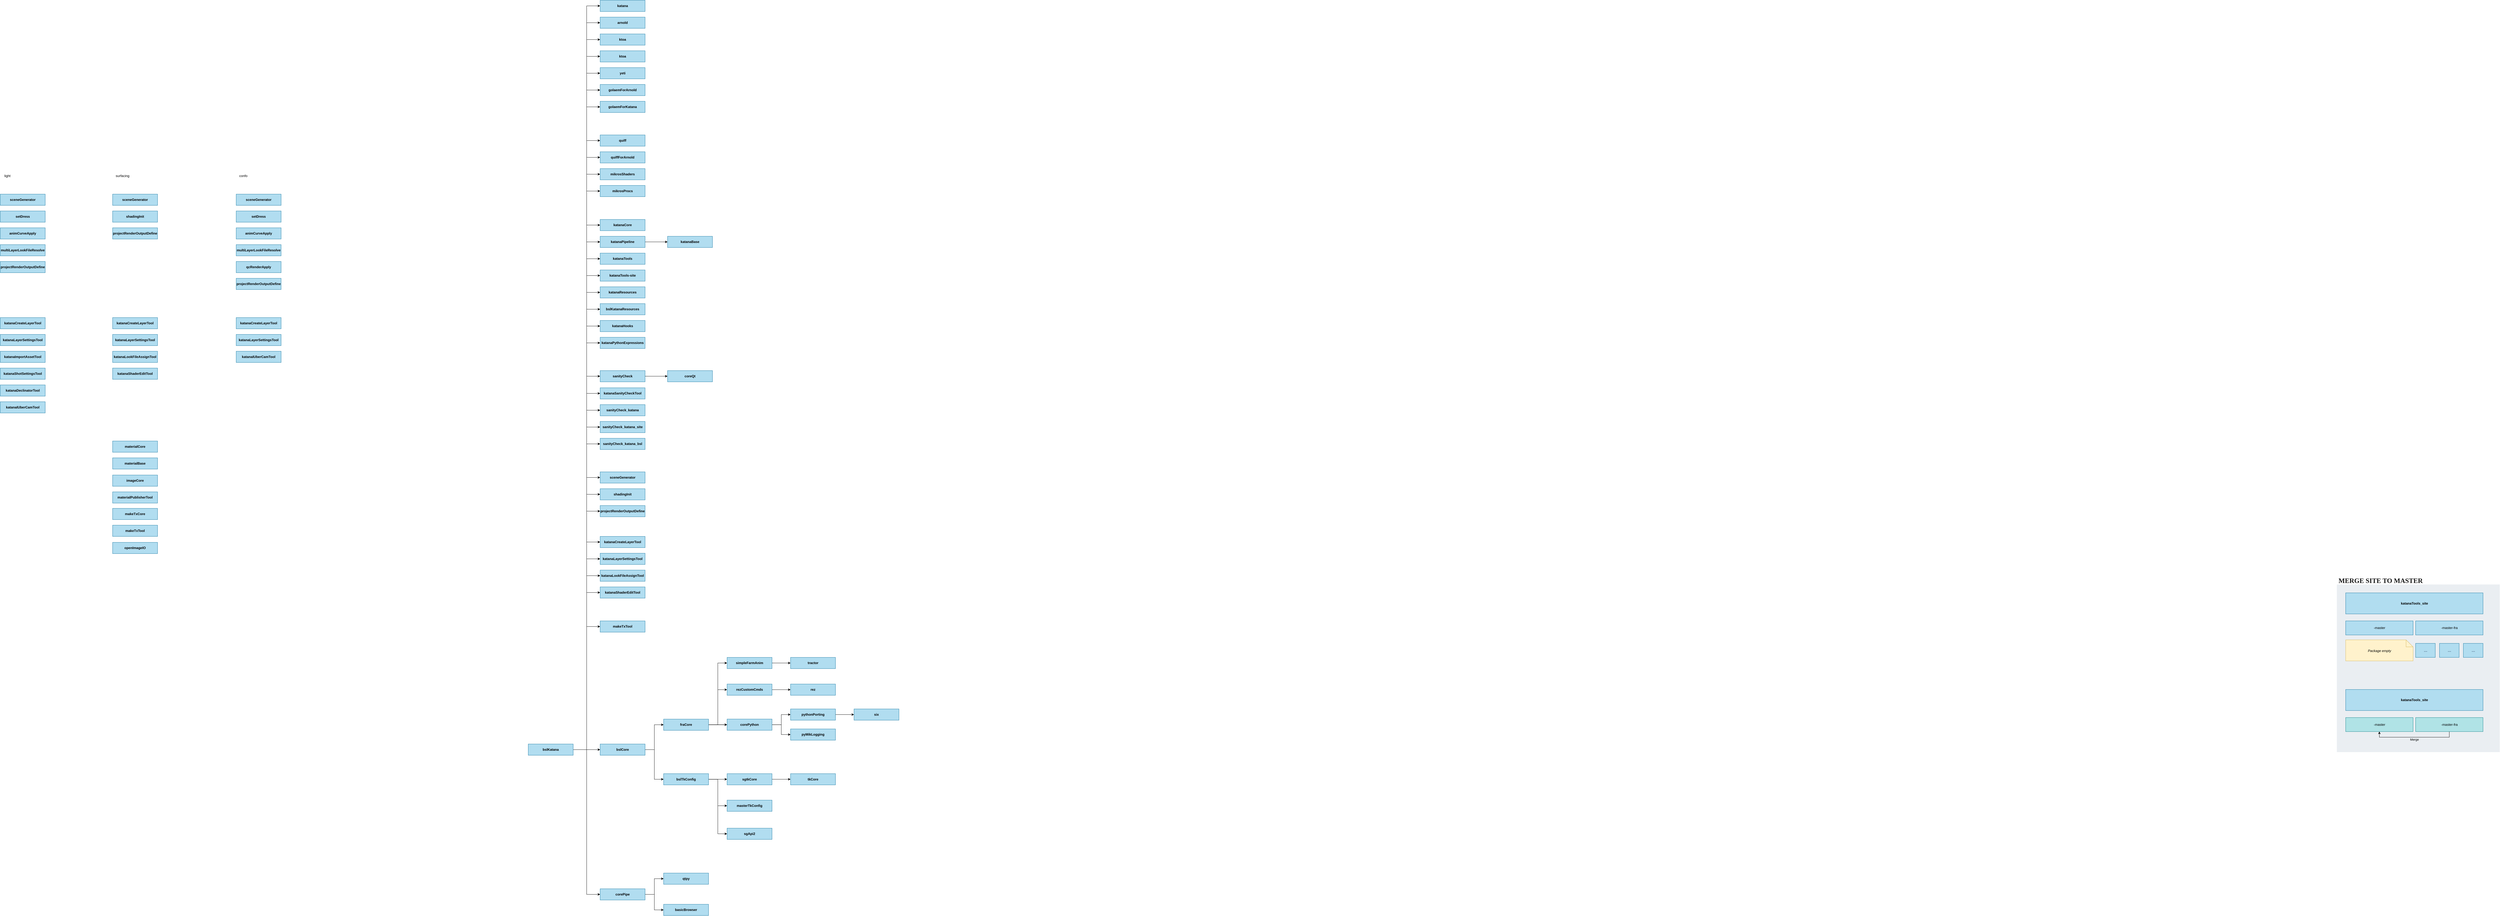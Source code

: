 <mxfile version="20.8.19" type="github">
  <diagram name="Page-1" id="fNj0-TE6Fdqqiyk1-ISK">
    <mxGraphModel dx="4390" dy="4198" grid="1" gridSize="10" guides="1" tooltips="1" connect="1" arrows="1" fold="1" page="0" pageScale="1" pageWidth="827" pageHeight="1169" math="0" shadow="0">
      <root>
        <mxCell id="0" />
        <mxCell id="1" parent="0" />
        <mxCell id="ArCHf40UDOw1Z-b-1YcN-1" value="" style="rounded=0;whiteSpace=wrap;html=1;fontFamily=Montserrat;fontSource=https%3A%2F%2Ffonts.googleapis.com%2Fcss%3Ffamily%3DMontserrat;fontSize=24;fillColor=#bac8d3;strokeColor=none;opacity=30;" parent="1" vertex="1">
          <mxGeometry x="6440" y="-568.75" width="580" height="597.5" as="geometry" />
        </mxCell>
        <mxCell id="ArCHf40UDOw1Z-b-1YcN-2" value="katanaTools_site" style="rounded=0;whiteSpace=wrap;html=1;fillColor=#b1ddf0;strokeColor=#10739e;fontStyle=1" parent="1" vertex="1">
          <mxGeometry x="6471.5" y="-538.75" width="489" height="75" as="geometry" />
        </mxCell>
        <mxCell id="ArCHf40UDOw1Z-b-1YcN-3" value="MERGE SITE TO MASTER" style="text;fillColor=none;align=left;verticalAlign=middle;spacingLeft=4;spacingRight=4;overflow=hidden;points=[[0,0.5],[1,0.5]];portConstraint=eastwest;rotatable=0;whiteSpace=wrap;html=1;fontFamily=Montserrat;fontSource=https%3A%2F%2Ffonts.googleapis.com%2Fcss%3Ffamily%3DMontserrat;fontStyle=1;fontSize=24;fontColor=#1A1A1A;" parent="1" vertex="1">
          <mxGeometry x="6440" y="-598.75" width="320" height="30" as="geometry" />
        </mxCell>
        <mxCell id="ArCHf40UDOw1Z-b-1YcN-4" value="&lt;div style=&quot;text-align: start;&quot;&gt;&lt;span style=&quot;background-color: initial; font-weight: 400;&quot;&gt;-master&lt;/span&gt;&lt;/div&gt;" style="rounded=0;whiteSpace=wrap;html=1;fillColor=#b1ddf0;strokeColor=#10739e;fontStyle=1;fontSize=12;" parent="1" vertex="1">
          <mxGeometry x="6471.5" y="-438.75" width="240" height="50" as="geometry" />
        </mxCell>
        <mxCell id="ArCHf40UDOw1Z-b-1YcN-5" value="&lt;span style=&quot;font-size: 12px; text-align: start; font-weight: normal;&quot;&gt;-master-fra&lt;/span&gt;" style="rounded=0;whiteSpace=wrap;html=1;fillColor=#b1ddf0;strokeColor=#10739e;fontStyle=1;fontSize=12;" parent="1" vertex="1">
          <mxGeometry x="6720.5" y="-438.75" width="240" height="50" as="geometry" />
        </mxCell>
        <mxCell id="ArCHf40UDOw1Z-b-1YcN-6" value="Package empty" style="shape=note2;boundedLbl=1;whiteSpace=wrap;html=1;size=25;verticalAlign=top;align=center;fontFamily=Helvetica;fontSize=12;fillColor=#fff2cc;strokeColor=#d6b656;fontStyle=2;" parent="1" vertex="1">
          <mxGeometry x="6471.5" y="-371.25" width="240" height="75" as="geometry" />
        </mxCell>
        <mxCell id="ArCHf40UDOw1Z-b-1YcN-7" value="&lt;span style=&quot;color: rgb(23, 43, 77); font-family: -apple-system, BlinkMacSystemFont, &amp;quot;Segoe UI&amp;quot;, Roboto, Oxygen, Ubuntu, &amp;quot;Fira Sans&amp;quot;, &amp;quot;Droid Sans&amp;quot;, &amp;quot;Helvetica Neue&amp;quot;, sans-serif; font-size: 14px; text-align: start; font-weight: normal;&quot;&gt;...&lt;/span&gt;" style="rounded=0;whiteSpace=wrap;html=1;fillColor=#b1ddf0;strokeColor=#10739e;fontStyle=1" parent="1" vertex="1">
          <mxGeometry x="6720.5" y="-358.75" width="70" height="50" as="geometry" />
        </mxCell>
        <mxCell id="ArCHf40UDOw1Z-b-1YcN-8" value="&lt;span style=&quot;color: rgb(23, 43, 77); font-family: -apple-system, BlinkMacSystemFont, &amp;quot;Segoe UI&amp;quot;, Roboto, Oxygen, Ubuntu, &amp;quot;Fira Sans&amp;quot;, &amp;quot;Droid Sans&amp;quot;, &amp;quot;Helvetica Neue&amp;quot;, sans-serif; font-size: 14px; text-align: start; font-weight: normal;&quot;&gt;...&lt;/span&gt;" style="rounded=0;whiteSpace=wrap;html=1;fillColor=#b1ddf0;strokeColor=#10739e;fontStyle=1" parent="1" vertex="1">
          <mxGeometry x="6890.5" y="-358.75" width="70" height="50" as="geometry" />
        </mxCell>
        <mxCell id="ArCHf40UDOw1Z-b-1YcN-9" value="&lt;span style=&quot;color: rgb(23, 43, 77); font-family: -apple-system, BlinkMacSystemFont, &amp;quot;Segoe UI&amp;quot;, Roboto, Oxygen, Ubuntu, &amp;quot;Fira Sans&amp;quot;, &amp;quot;Droid Sans&amp;quot;, &amp;quot;Helvetica Neue&amp;quot;, sans-serif; font-size: 14px; text-align: start; font-weight: normal;&quot;&gt;...&lt;/span&gt;" style="rounded=0;whiteSpace=wrap;html=1;fillColor=#b1ddf0;strokeColor=#10739e;fontStyle=1" parent="1" vertex="1">
          <mxGeometry x="6805.5" y="-358.75" width="70" height="50" as="geometry" />
        </mxCell>
        <mxCell id="ArCHf40UDOw1Z-b-1YcN-10" value="katanaTools_site" style="rounded=0;whiteSpace=wrap;html=1;fillColor=#b1ddf0;strokeColor=#10739e;fontStyle=1" parent="1" vertex="1">
          <mxGeometry x="6471.5" y="-194.33" width="489" height="75" as="geometry" />
        </mxCell>
        <mxCell id="ArCHf40UDOw1Z-b-1YcN-11" value="&lt;div style=&quot;text-align: start;&quot;&gt;&lt;span style=&quot;background-color: initial; font-weight: 400;&quot;&gt;-master&lt;/span&gt;&lt;/div&gt;" style="rounded=0;whiteSpace=wrap;html=1;fillColor=#b0e3e6;strokeColor=#0e8088;fontStyle=1;fontSize=12;" parent="1" vertex="1">
          <mxGeometry x="6471.5" y="-94.33" width="240" height="50" as="geometry" />
        </mxCell>
        <mxCell id="ArCHf40UDOw1Z-b-1YcN-12" style="edgeStyle=orthogonalEdgeStyle;rounded=0;orthogonalLoop=1;jettySize=auto;html=1;entryX=0.5;entryY=1;entryDx=0;entryDy=0;exitX=0.5;exitY=1;exitDx=0;exitDy=0;" parent="1" source="ArCHf40UDOw1Z-b-1YcN-14" target="ArCHf40UDOw1Z-b-1YcN-11" edge="1">
          <mxGeometry relative="1" as="geometry" />
        </mxCell>
        <mxCell id="ArCHf40UDOw1Z-b-1YcN-13" value="Merge" style="edgeLabel;html=1;align=center;verticalAlign=middle;resizable=0;points=[];labelBackgroundColor=none;" parent="ArCHf40UDOw1Z-b-1YcN-12" vertex="1" connectable="0">
          <mxGeometry x="0.076" y="1" relative="1" as="geometry">
            <mxPoint x="11" y="7" as="offset" />
          </mxGeometry>
        </mxCell>
        <mxCell id="ArCHf40UDOw1Z-b-1YcN-14" value="&lt;span style=&quot;font-size: 12px; text-align: start; font-weight: normal;&quot;&gt;-master-fra&lt;/span&gt;" style="rounded=0;whiteSpace=wrap;html=1;fillColor=#b0e3e6;strokeColor=#0e8088;fontStyle=1;fontSize=12;" parent="1" vertex="1">
          <mxGeometry x="6720.5" y="-94.33" width="240" height="50" as="geometry" />
        </mxCell>
        <mxCell id="ArCHf40UDOw1Z-b-1YcN-27" style="edgeStyle=orthogonalEdgeStyle;rounded=0;orthogonalLoop=1;jettySize=auto;html=1;entryX=0;entryY=0.5;entryDx=0;entryDy=0;" parent="1" source="ArCHf40UDOw1Z-b-1YcN-15" target="ArCHf40UDOw1Z-b-1YcN-16" edge="1">
          <mxGeometry relative="1" as="geometry" />
        </mxCell>
        <mxCell id="ArCHf40UDOw1Z-b-1YcN-28" style="edgeStyle=orthogonalEdgeStyle;rounded=0;orthogonalLoop=1;jettySize=auto;html=1;entryX=0;entryY=0.5;entryDx=0;entryDy=0;" parent="1" source="ArCHf40UDOw1Z-b-1YcN-15" target="ArCHf40UDOw1Z-b-1YcN-18" edge="1">
          <mxGeometry relative="1" as="geometry" />
        </mxCell>
        <mxCell id="ArCHf40UDOw1Z-b-1YcN-15" value="bslCore" style="rounded=0;whiteSpace=wrap;html=1;fillColor=#b1ddf0;strokeColor=#10739e;fontStyle=1" parent="1" vertex="1">
          <mxGeometry x="256" width="160" height="40" as="geometry" />
        </mxCell>
        <mxCell id="ArCHf40UDOw1Z-b-1YcN-32" value="" style="edgeStyle=orthogonalEdgeStyle;rounded=0;orthogonalLoop=1;jettySize=auto;html=1;" parent="1" source="ArCHf40UDOw1Z-b-1YcN-16" target="ArCHf40UDOw1Z-b-1YcN-31" edge="1">
          <mxGeometry relative="1" as="geometry" />
        </mxCell>
        <mxCell id="ArCHf40UDOw1Z-b-1YcN-48" value="" style="edgeStyle=orthogonalEdgeStyle;rounded=0;orthogonalLoop=1;jettySize=auto;html=1;" parent="1" source="ArCHf40UDOw1Z-b-1YcN-16" target="ArCHf40UDOw1Z-b-1YcN-31" edge="1">
          <mxGeometry relative="1" as="geometry" />
        </mxCell>
        <mxCell id="ArCHf40UDOw1Z-b-1YcN-53" style="edgeStyle=orthogonalEdgeStyle;rounded=0;orthogonalLoop=1;jettySize=auto;html=1;entryX=0;entryY=0.5;entryDx=0;entryDy=0;" parent="1" source="ArCHf40UDOw1Z-b-1YcN-16" target="ArCHf40UDOw1Z-b-1YcN-51" edge="1">
          <mxGeometry relative="1" as="geometry" />
        </mxCell>
        <mxCell id="ArCHf40UDOw1Z-b-1YcN-54" style="edgeStyle=orthogonalEdgeStyle;rounded=0;orthogonalLoop=1;jettySize=auto;html=1;entryX=0;entryY=0.5;entryDx=0;entryDy=0;" parent="1" source="ArCHf40UDOw1Z-b-1YcN-16" target="ArCHf40UDOw1Z-b-1YcN-24" edge="1">
          <mxGeometry relative="1" as="geometry" />
        </mxCell>
        <mxCell id="EVRE5EcxyL9VyUtN3MJP-63" value="" style="edgeStyle=orthogonalEdgeStyle;rounded=0;orthogonalLoop=1;jettySize=auto;html=1;" edge="1" parent="1" source="ArCHf40UDOw1Z-b-1YcN-16" target="ArCHf40UDOw1Z-b-1YcN-31">
          <mxGeometry relative="1" as="geometry" />
        </mxCell>
        <mxCell id="ArCHf40UDOw1Z-b-1YcN-16" value="fraCore" style="rounded=0;whiteSpace=wrap;html=1;fillColor=#b1ddf0;strokeColor=#10739e;fontStyle=1" parent="1" vertex="1">
          <mxGeometry x="482" y="-88.75" width="160" height="40" as="geometry" />
        </mxCell>
        <mxCell id="ArCHf40UDOw1Z-b-1YcN-30" value="" style="edgeStyle=orthogonalEdgeStyle;rounded=0;orthogonalLoop=1;jettySize=auto;html=1;" parent="1" source="ArCHf40UDOw1Z-b-1YcN-18" target="ArCHf40UDOw1Z-b-1YcN-29" edge="1">
          <mxGeometry relative="1" as="geometry" />
        </mxCell>
        <mxCell id="ArCHf40UDOw1Z-b-1YcN-57" style="edgeStyle=orthogonalEdgeStyle;rounded=0;orthogonalLoop=1;jettySize=auto;html=1;entryX=0;entryY=0.5;entryDx=0;entryDy=0;" parent="1" source="ArCHf40UDOw1Z-b-1YcN-18" target="ArCHf40UDOw1Z-b-1YcN-55" edge="1">
          <mxGeometry relative="1" as="geometry" />
        </mxCell>
        <mxCell id="ArCHf40UDOw1Z-b-1YcN-58" style="edgeStyle=orthogonalEdgeStyle;rounded=0;orthogonalLoop=1;jettySize=auto;html=1;entryX=0;entryY=0.5;entryDx=0;entryDy=0;" parent="1" source="ArCHf40UDOw1Z-b-1YcN-18" target="ArCHf40UDOw1Z-b-1YcN-56" edge="1">
          <mxGeometry relative="1" as="geometry" />
        </mxCell>
        <mxCell id="ArCHf40UDOw1Z-b-1YcN-18" value="bslTkConfig" style="rounded=0;whiteSpace=wrap;html=1;fillColor=#b1ddf0;strokeColor=#10739e;fontStyle=1" parent="1" vertex="1">
          <mxGeometry x="482" y="105.67" width="160" height="40" as="geometry" />
        </mxCell>
        <mxCell id="ArCHf40UDOw1Z-b-1YcN-23" value="tractor" style="rounded=0;whiteSpace=wrap;html=1;fillColor=#b1ddf0;strokeColor=#10739e;fontStyle=1" parent="1" vertex="1">
          <mxGeometry x="934" y="-308.75" width="160" height="40" as="geometry" />
        </mxCell>
        <mxCell id="ArCHf40UDOw1Z-b-1YcN-60" style="edgeStyle=orthogonalEdgeStyle;rounded=0;orthogonalLoop=1;jettySize=auto;html=1;entryX=0;entryY=0.5;entryDx=0;entryDy=0;" parent="1" source="ArCHf40UDOw1Z-b-1YcN-24" target="ArCHf40UDOw1Z-b-1YcN-23" edge="1">
          <mxGeometry relative="1" as="geometry" />
        </mxCell>
        <mxCell id="ArCHf40UDOw1Z-b-1YcN-24" value="simpleFarmAnim" style="rounded=0;whiteSpace=wrap;html=1;fillColor=#b1ddf0;strokeColor=#10739e;fontStyle=1" parent="1" vertex="1">
          <mxGeometry x="708" y="-308.75" width="160" height="40" as="geometry" />
        </mxCell>
        <mxCell id="ArCHf40UDOw1Z-b-1YcN-59" style="edgeStyle=orthogonalEdgeStyle;rounded=0;orthogonalLoop=1;jettySize=auto;html=1;entryX=0;entryY=0.5;entryDx=0;entryDy=0;" parent="1" source="ArCHf40UDOw1Z-b-1YcN-25" target="ArCHf40UDOw1Z-b-1YcN-15" edge="1">
          <mxGeometry relative="1" as="geometry" />
        </mxCell>
        <mxCell id="EVRE5EcxyL9VyUtN3MJP-7" style="edgeStyle=orthogonalEdgeStyle;rounded=0;orthogonalLoop=1;jettySize=auto;html=1;entryX=0;entryY=0.5;entryDx=0;entryDy=0;" edge="1" parent="1" source="ArCHf40UDOw1Z-b-1YcN-25" target="EVRE5EcxyL9VyUtN3MJP-6">
          <mxGeometry relative="1" as="geometry" />
        </mxCell>
        <mxCell id="EVRE5EcxyL9VyUtN3MJP-74" style="edgeStyle=orthogonalEdgeStyle;rounded=0;orthogonalLoop=1;jettySize=auto;html=1;entryX=0;entryY=0.5;entryDx=0;entryDy=0;" edge="1" parent="1" source="ArCHf40UDOw1Z-b-1YcN-25" target="EVRE5EcxyL9VyUtN3MJP-13">
          <mxGeometry relative="1" as="geometry" />
        </mxCell>
        <mxCell id="EVRE5EcxyL9VyUtN3MJP-75" style="edgeStyle=orthogonalEdgeStyle;rounded=0;orthogonalLoop=1;jettySize=auto;html=1;entryX=0;entryY=0.5;entryDx=0;entryDy=0;" edge="1" parent="1" source="ArCHf40UDOw1Z-b-1YcN-25" target="EVRE5EcxyL9VyUtN3MJP-12">
          <mxGeometry relative="1" as="geometry" />
        </mxCell>
        <mxCell id="EVRE5EcxyL9VyUtN3MJP-76" style="edgeStyle=orthogonalEdgeStyle;rounded=0;orthogonalLoop=1;jettySize=auto;html=1;entryX=0;entryY=0.5;entryDx=0;entryDy=0;" edge="1" parent="1" source="ArCHf40UDOw1Z-b-1YcN-25" target="ArCHf40UDOw1Z-b-1YcN-65">
          <mxGeometry relative="1" as="geometry" />
        </mxCell>
        <mxCell id="EVRE5EcxyL9VyUtN3MJP-77" style="edgeStyle=orthogonalEdgeStyle;rounded=0;orthogonalLoop=1;jettySize=auto;html=1;entryX=0;entryY=0.5;entryDx=0;entryDy=0;" edge="1" parent="1" source="ArCHf40UDOw1Z-b-1YcN-25" target="ArCHf40UDOw1Z-b-1YcN-71">
          <mxGeometry relative="1" as="geometry" />
        </mxCell>
        <mxCell id="EVRE5EcxyL9VyUtN3MJP-78" style="edgeStyle=orthogonalEdgeStyle;rounded=0;orthogonalLoop=1;jettySize=auto;html=1;entryX=0;entryY=0.5;entryDx=0;entryDy=0;" edge="1" parent="1" source="ArCHf40UDOw1Z-b-1YcN-25" target="ArCHf40UDOw1Z-b-1YcN-64">
          <mxGeometry relative="1" as="geometry" />
        </mxCell>
        <mxCell id="EVRE5EcxyL9VyUtN3MJP-79" style="edgeStyle=orthogonalEdgeStyle;rounded=0;orthogonalLoop=1;jettySize=auto;html=1;entryX=0;entryY=0.5;entryDx=0;entryDy=0;" edge="1" parent="1" source="ArCHf40UDOw1Z-b-1YcN-25" target="ArCHf40UDOw1Z-b-1YcN-84">
          <mxGeometry relative="1" as="geometry" />
        </mxCell>
        <mxCell id="EVRE5EcxyL9VyUtN3MJP-80" style="edgeStyle=orthogonalEdgeStyle;rounded=0;orthogonalLoop=1;jettySize=auto;html=1;entryX=0;entryY=0.5;entryDx=0;entryDy=0;" edge="1" parent="1" source="ArCHf40UDOw1Z-b-1YcN-25" target="ArCHf40UDOw1Z-b-1YcN-85">
          <mxGeometry relative="1" as="geometry" />
        </mxCell>
        <mxCell id="EVRE5EcxyL9VyUtN3MJP-81" style="edgeStyle=orthogonalEdgeStyle;rounded=0;orthogonalLoop=1;jettySize=auto;html=1;entryX=0;entryY=0.5;entryDx=0;entryDy=0;" edge="1" parent="1" source="ArCHf40UDOw1Z-b-1YcN-25" target="EVRE5EcxyL9VyUtN3MJP-4">
          <mxGeometry relative="1" as="geometry" />
        </mxCell>
        <mxCell id="EVRE5EcxyL9VyUtN3MJP-82" style="edgeStyle=orthogonalEdgeStyle;rounded=0;orthogonalLoop=1;jettySize=auto;html=1;entryX=0;entryY=0.5;entryDx=0;entryDy=0;" edge="1" parent="1" source="ArCHf40UDOw1Z-b-1YcN-25" target="ArCHf40UDOw1Z-b-1YcN-69">
          <mxGeometry relative="1" as="geometry" />
        </mxCell>
        <mxCell id="EVRE5EcxyL9VyUtN3MJP-83" style="edgeStyle=orthogonalEdgeStyle;rounded=0;orthogonalLoop=1;jettySize=auto;html=1;entryX=0;entryY=0.5;entryDx=0;entryDy=0;" edge="1" parent="1" source="ArCHf40UDOw1Z-b-1YcN-25" target="ArCHf40UDOw1Z-b-1YcN-68">
          <mxGeometry relative="1" as="geometry" />
        </mxCell>
        <mxCell id="EVRE5EcxyL9VyUtN3MJP-84" style="edgeStyle=orthogonalEdgeStyle;rounded=0;orthogonalLoop=1;jettySize=auto;html=1;entryX=0;entryY=0.5;entryDx=0;entryDy=0;" edge="1" parent="1" source="ArCHf40UDOw1Z-b-1YcN-25" target="ArCHf40UDOw1Z-b-1YcN-67">
          <mxGeometry relative="1" as="geometry" />
        </mxCell>
        <mxCell id="EVRE5EcxyL9VyUtN3MJP-85" style="edgeStyle=orthogonalEdgeStyle;rounded=0;orthogonalLoop=1;jettySize=auto;html=1;entryX=0;entryY=0.5;entryDx=0;entryDy=0;" edge="1" parent="1" source="ArCHf40UDOw1Z-b-1YcN-25" target="EVRE5EcxyL9VyUtN3MJP-37">
          <mxGeometry relative="1" as="geometry" />
        </mxCell>
        <mxCell id="EVRE5EcxyL9VyUtN3MJP-86" style="edgeStyle=orthogonalEdgeStyle;rounded=0;orthogonalLoop=1;jettySize=auto;html=1;entryX=0;entryY=0.5;entryDx=0;entryDy=0;" edge="1" parent="1" source="ArCHf40UDOw1Z-b-1YcN-25" target="ArCHf40UDOw1Z-b-1YcN-63">
          <mxGeometry relative="1" as="geometry" />
        </mxCell>
        <mxCell id="EVRE5EcxyL9VyUtN3MJP-87" style="edgeStyle=orthogonalEdgeStyle;rounded=0;orthogonalLoop=1;jettySize=auto;html=1;entryX=0;entryY=0.5;entryDx=0;entryDy=0;" edge="1" parent="1" source="ArCHf40UDOw1Z-b-1YcN-25" target="ArCHf40UDOw1Z-b-1YcN-61">
          <mxGeometry relative="1" as="geometry" />
        </mxCell>
        <mxCell id="EVRE5EcxyL9VyUtN3MJP-88" style="edgeStyle=orthogonalEdgeStyle;rounded=0;orthogonalLoop=1;jettySize=auto;html=1;entryX=0;entryY=0.5;entryDx=0;entryDy=0;" edge="1" parent="1" source="ArCHf40UDOw1Z-b-1YcN-25" target="ArCHf40UDOw1Z-b-1YcN-74">
          <mxGeometry relative="1" as="geometry" />
        </mxCell>
        <mxCell id="EVRE5EcxyL9VyUtN3MJP-89" style="edgeStyle=orthogonalEdgeStyle;rounded=0;orthogonalLoop=1;jettySize=auto;html=1;entryX=0;entryY=0.5;entryDx=0;entryDy=0;" edge="1" parent="1" source="ArCHf40UDOw1Z-b-1YcN-25" target="ArCHf40UDOw1Z-b-1YcN-66">
          <mxGeometry relative="1" as="geometry" />
        </mxCell>
        <mxCell id="EVRE5EcxyL9VyUtN3MJP-90" style="edgeStyle=orthogonalEdgeStyle;rounded=0;orthogonalLoop=1;jettySize=auto;html=1;entryX=0;entryY=0.5;entryDx=0;entryDy=0;" edge="1" parent="1" source="ArCHf40UDOw1Z-b-1YcN-25" target="EVRE5EcxyL9VyUtN3MJP-38">
          <mxGeometry relative="1" as="geometry" />
        </mxCell>
        <mxCell id="EVRE5EcxyL9VyUtN3MJP-91" style="edgeStyle=orthogonalEdgeStyle;rounded=0;orthogonalLoop=1;jettySize=auto;html=1;entryX=0;entryY=0.5;entryDx=0;entryDy=0;" edge="1" parent="1" source="ArCHf40UDOw1Z-b-1YcN-25" target="EVRE5EcxyL9VyUtN3MJP-39">
          <mxGeometry relative="1" as="geometry" />
        </mxCell>
        <mxCell id="EVRE5EcxyL9VyUtN3MJP-92" style="edgeStyle=orthogonalEdgeStyle;rounded=0;orthogonalLoop=1;jettySize=auto;html=1;entryX=0;entryY=0.5;entryDx=0;entryDy=0;" edge="1" parent="1" source="ArCHf40UDOw1Z-b-1YcN-25" target="EVRE5EcxyL9VyUtN3MJP-40">
          <mxGeometry relative="1" as="geometry" />
        </mxCell>
        <mxCell id="EVRE5EcxyL9VyUtN3MJP-93" style="edgeStyle=orthogonalEdgeStyle;rounded=0;orthogonalLoop=1;jettySize=auto;html=1;entryX=0;entryY=0.5;entryDx=0;entryDy=0;" edge="1" parent="1" source="ArCHf40UDOw1Z-b-1YcN-25" target="EVRE5EcxyL9VyUtN3MJP-36">
          <mxGeometry relative="1" as="geometry" />
        </mxCell>
        <mxCell id="EVRE5EcxyL9VyUtN3MJP-94" style="edgeStyle=orthogonalEdgeStyle;rounded=0;orthogonalLoop=1;jettySize=auto;html=1;entryX=0;entryY=0.5;entryDx=0;entryDy=0;" edge="1" parent="1" source="ArCHf40UDOw1Z-b-1YcN-25" target="EVRE5EcxyL9VyUtN3MJP-34">
          <mxGeometry relative="1" as="geometry" />
        </mxCell>
        <mxCell id="EVRE5EcxyL9VyUtN3MJP-95" style="edgeStyle=orthogonalEdgeStyle;rounded=0;orthogonalLoop=1;jettySize=auto;html=1;entryX=0;entryY=0.5;entryDx=0;entryDy=0;" edge="1" parent="1" source="ArCHf40UDOw1Z-b-1YcN-25" target="ArCHf40UDOw1Z-b-1YcN-22">
          <mxGeometry relative="1" as="geometry" />
        </mxCell>
        <mxCell id="EVRE5EcxyL9VyUtN3MJP-96" style="edgeStyle=orthogonalEdgeStyle;rounded=0;orthogonalLoop=1;jettySize=auto;html=1;entryX=0;entryY=0.5;entryDx=0;entryDy=0;" edge="1" parent="1" source="ArCHf40UDOw1Z-b-1YcN-25" target="ArCHf40UDOw1Z-b-1YcN-21">
          <mxGeometry relative="1" as="geometry" />
        </mxCell>
        <mxCell id="EVRE5EcxyL9VyUtN3MJP-97" style="edgeStyle=orthogonalEdgeStyle;rounded=0;orthogonalLoop=1;jettySize=auto;html=1;entryX=0;entryY=0.5;entryDx=0;entryDy=0;" edge="1" parent="1" source="ArCHf40UDOw1Z-b-1YcN-25" target="ArCHf40UDOw1Z-b-1YcN-19">
          <mxGeometry relative="1" as="geometry" />
        </mxCell>
        <mxCell id="EVRE5EcxyL9VyUtN3MJP-110" style="edgeStyle=orthogonalEdgeStyle;rounded=0;orthogonalLoop=1;jettySize=auto;html=1;entryX=0;entryY=0.5;entryDx=0;entryDy=0;" edge="1" parent="1" source="ArCHf40UDOw1Z-b-1YcN-25" target="EVRE5EcxyL9VyUtN3MJP-99">
          <mxGeometry relative="1" as="geometry" />
        </mxCell>
        <mxCell id="EVRE5EcxyL9VyUtN3MJP-111" style="edgeStyle=orthogonalEdgeStyle;rounded=0;orthogonalLoop=1;jettySize=auto;html=1;entryX=0;entryY=0.5;entryDx=0;entryDy=0;" edge="1" parent="1" source="ArCHf40UDOw1Z-b-1YcN-25" target="EVRE5EcxyL9VyUtN3MJP-100">
          <mxGeometry relative="1" as="geometry" />
        </mxCell>
        <mxCell id="EVRE5EcxyL9VyUtN3MJP-112" style="edgeStyle=orthogonalEdgeStyle;rounded=0;orthogonalLoop=1;jettySize=auto;html=1;entryX=0;entryY=0.5;entryDx=0;entryDy=0;" edge="1" parent="1" source="ArCHf40UDOw1Z-b-1YcN-25" target="EVRE5EcxyL9VyUtN3MJP-101">
          <mxGeometry relative="1" as="geometry" />
        </mxCell>
        <mxCell id="EVRE5EcxyL9VyUtN3MJP-113" style="edgeStyle=orthogonalEdgeStyle;rounded=0;orthogonalLoop=1;jettySize=auto;html=1;entryX=0;entryY=0.5;entryDx=0;entryDy=0;" edge="1" parent="1" source="ArCHf40UDOw1Z-b-1YcN-25" target="EVRE5EcxyL9VyUtN3MJP-105">
          <mxGeometry relative="1" as="geometry" />
        </mxCell>
        <mxCell id="EVRE5EcxyL9VyUtN3MJP-114" style="edgeStyle=orthogonalEdgeStyle;rounded=0;orthogonalLoop=1;jettySize=auto;html=1;entryX=0;entryY=0.5;entryDx=0;entryDy=0;" edge="1" parent="1" source="ArCHf40UDOw1Z-b-1YcN-25" target="EVRE5EcxyL9VyUtN3MJP-106">
          <mxGeometry relative="1" as="geometry" />
        </mxCell>
        <mxCell id="EVRE5EcxyL9VyUtN3MJP-115" style="edgeStyle=orthogonalEdgeStyle;rounded=0;orthogonalLoop=1;jettySize=auto;html=1;entryX=0;entryY=0.5;entryDx=0;entryDy=0;" edge="1" parent="1" source="ArCHf40UDOw1Z-b-1YcN-25" target="EVRE5EcxyL9VyUtN3MJP-104">
          <mxGeometry relative="1" as="geometry" />
        </mxCell>
        <mxCell id="EVRE5EcxyL9VyUtN3MJP-116" style="edgeStyle=orthogonalEdgeStyle;rounded=0;orthogonalLoop=1;jettySize=auto;html=1;entryX=0;entryY=0.5;entryDx=0;entryDy=0;" edge="1" parent="1" source="ArCHf40UDOw1Z-b-1YcN-25" target="EVRE5EcxyL9VyUtN3MJP-103">
          <mxGeometry relative="1" as="geometry" />
        </mxCell>
        <mxCell id="EVRE5EcxyL9VyUtN3MJP-117" style="edgeStyle=orthogonalEdgeStyle;rounded=0;orthogonalLoop=1;jettySize=auto;html=1;entryX=0;entryY=0.5;entryDx=0;entryDy=0;" edge="1" parent="1" source="ArCHf40UDOw1Z-b-1YcN-25" target="EVRE5EcxyL9VyUtN3MJP-107">
          <mxGeometry relative="1" as="geometry" />
        </mxCell>
        <mxCell id="ArCHf40UDOw1Z-b-1YcN-25" value="bslKatana" style="rounded=0;whiteSpace=wrap;html=1;fillColor=#b1ddf0;strokeColor=#10739e;fontStyle=1" parent="1" vertex="1">
          <mxGeometry width="160" height="40" as="geometry" />
        </mxCell>
        <mxCell id="ArCHf40UDOw1Z-b-1YcN-38" value="" style="edgeStyle=orthogonalEdgeStyle;rounded=0;orthogonalLoop=1;jettySize=auto;html=1;" parent="1" source="ArCHf40UDOw1Z-b-1YcN-29" target="ArCHf40UDOw1Z-b-1YcN-37" edge="1">
          <mxGeometry relative="1" as="geometry" />
        </mxCell>
        <mxCell id="ArCHf40UDOw1Z-b-1YcN-29" value="sgtkCore" style="rounded=0;whiteSpace=wrap;html=1;fillColor=#b1ddf0;strokeColor=#10739e;fontStyle=1" parent="1" vertex="1">
          <mxGeometry x="708" y="105.67" width="160" height="40" as="geometry" />
        </mxCell>
        <mxCell id="ArCHf40UDOw1Z-b-1YcN-43" value="" style="edgeStyle=orthogonalEdgeStyle;rounded=0;orthogonalLoop=1;jettySize=auto;html=1;entryX=0;entryY=0.5;entryDx=0;entryDy=0;" parent="1" source="ArCHf40UDOw1Z-b-1YcN-31" target="ArCHf40UDOw1Z-b-1YcN-33" edge="1">
          <mxGeometry relative="1" as="geometry" />
        </mxCell>
        <mxCell id="ArCHf40UDOw1Z-b-1YcN-45" value="" style="edgeStyle=orthogonalEdgeStyle;rounded=0;orthogonalLoop=1;jettySize=auto;html=1;" parent="1" source="ArCHf40UDOw1Z-b-1YcN-31" target="ArCHf40UDOw1Z-b-1YcN-44" edge="1">
          <mxGeometry relative="1" as="geometry" />
        </mxCell>
        <mxCell id="ArCHf40UDOw1Z-b-1YcN-31" value="corePython" style="rounded=0;whiteSpace=wrap;html=1;fillColor=#b1ddf0;strokeColor=#10739e;fontStyle=1" parent="1" vertex="1">
          <mxGeometry x="708" y="-88.95" width="160" height="40" as="geometry" />
        </mxCell>
        <mxCell id="ArCHf40UDOw1Z-b-1YcN-36" value="" style="edgeStyle=orthogonalEdgeStyle;rounded=0;orthogonalLoop=1;jettySize=auto;html=1;" parent="1" source="ArCHf40UDOw1Z-b-1YcN-33" target="ArCHf40UDOw1Z-b-1YcN-35" edge="1">
          <mxGeometry relative="1" as="geometry" />
        </mxCell>
        <mxCell id="ArCHf40UDOw1Z-b-1YcN-33" value="pythonPorting" style="rounded=0;whiteSpace=wrap;html=1;fillColor=#b1ddf0;strokeColor=#10739e;fontStyle=1" parent="1" vertex="1">
          <mxGeometry x="934" y="-124.95" width="160" height="40" as="geometry" />
        </mxCell>
        <mxCell id="ArCHf40UDOw1Z-b-1YcN-35" value="six" style="rounded=0;whiteSpace=wrap;html=1;fillColor=#b1ddf0;strokeColor=#10739e;fontStyle=1" parent="1" vertex="1">
          <mxGeometry x="1160" y="-124.95" width="160" height="40" as="geometry" />
        </mxCell>
        <mxCell id="ArCHf40UDOw1Z-b-1YcN-37" value="tkCore" style="rounded=0;whiteSpace=wrap;html=1;fillColor=#b1ddf0;strokeColor=#10739e;fontStyle=1" parent="1" vertex="1">
          <mxGeometry x="934" y="105.67" width="160" height="40" as="geometry" />
        </mxCell>
        <mxCell id="ArCHf40UDOw1Z-b-1YcN-44" value="pyMikLogging" style="rounded=0;whiteSpace=wrap;html=1;fillColor=#b1ddf0;strokeColor=#10739e;fontStyle=1" parent="1" vertex="1">
          <mxGeometry x="934" y="-53.7" width="160" height="40" as="geometry" />
        </mxCell>
        <mxCell id="ArCHf40UDOw1Z-b-1YcN-46" value="rez" style="rounded=0;whiteSpace=wrap;html=1;fillColor=#b1ddf0;strokeColor=#10739e;fontStyle=1" parent="1" vertex="1">
          <mxGeometry x="934" y="-213.75" width="160" height="40" as="geometry" />
        </mxCell>
        <mxCell id="ArCHf40UDOw1Z-b-1YcN-52" style="edgeStyle=orthogonalEdgeStyle;rounded=0;orthogonalLoop=1;jettySize=auto;html=1;entryX=0;entryY=0.5;entryDx=0;entryDy=0;" parent="1" source="ArCHf40UDOw1Z-b-1YcN-51" target="ArCHf40UDOw1Z-b-1YcN-46" edge="1">
          <mxGeometry relative="1" as="geometry" />
        </mxCell>
        <mxCell id="ArCHf40UDOw1Z-b-1YcN-51" value="rezCustomCmds" style="rounded=0;whiteSpace=wrap;html=1;fillColor=#b1ddf0;strokeColor=#10739e;fontStyle=1" parent="1" vertex="1">
          <mxGeometry x="708" y="-213.75" width="160" height="40" as="geometry" />
        </mxCell>
        <mxCell id="ArCHf40UDOw1Z-b-1YcN-55" value="masterTkConfig" style="rounded=0;whiteSpace=wrap;html=1;fillColor=#b1ddf0;strokeColor=#10739e;fontStyle=1" parent="1" vertex="1">
          <mxGeometry x="708" y="200" width="160" height="40" as="geometry" />
        </mxCell>
        <mxCell id="ArCHf40UDOw1Z-b-1YcN-56" value="sgApi2" style="rounded=0;whiteSpace=wrap;html=1;fillColor=#b1ddf0;strokeColor=#10739e;fontStyle=1" parent="1" vertex="1">
          <mxGeometry x="708" y="300" width="160" height="40" as="geometry" />
        </mxCell>
        <mxCell id="ArCHf40UDOw1Z-b-1YcN-73" value="basicBrowser" style="rounded=0;whiteSpace=wrap;html=1;fillColor=#b1ddf0;strokeColor=#10739e;fontStyle=1" parent="1" vertex="1">
          <mxGeometry x="482" y="571.25" width="160" height="40" as="geometry" />
        </mxCell>
        <mxCell id="EVRE5EcxyL9VyUtN3MJP-8" style="edgeStyle=orthogonalEdgeStyle;rounded=0;orthogonalLoop=1;jettySize=auto;html=1;entryX=0;entryY=0.5;entryDx=0;entryDy=0;" edge="1" parent="1" source="EVRE5EcxyL9VyUtN3MJP-6" target="ArCHf40UDOw1Z-b-1YcN-73">
          <mxGeometry relative="1" as="geometry" />
        </mxCell>
        <mxCell id="EVRE5EcxyL9VyUtN3MJP-10" style="edgeStyle=orthogonalEdgeStyle;rounded=0;orthogonalLoop=1;jettySize=auto;html=1;entryX=0;entryY=0.5;entryDx=0;entryDy=0;" edge="1" parent="1" source="EVRE5EcxyL9VyUtN3MJP-6" target="EVRE5EcxyL9VyUtN3MJP-9">
          <mxGeometry relative="1" as="geometry" />
        </mxCell>
        <mxCell id="EVRE5EcxyL9VyUtN3MJP-6" value="corePipe" style="rounded=0;whiteSpace=wrap;html=1;fillColor=#b1ddf0;strokeColor=#10739e;fontStyle=1" vertex="1" parent="1">
          <mxGeometry x="256" y="516" width="160" height="40" as="geometry" />
        </mxCell>
        <mxCell id="EVRE5EcxyL9VyUtN3MJP-9" value="qtpy" style="rounded=0;whiteSpace=wrap;html=1;fillColor=#b1ddf0;strokeColor=#10739e;fontStyle=1" vertex="1" parent="1">
          <mxGeometry x="482" y="460" width="160" height="40" as="geometry" />
        </mxCell>
        <mxCell id="EVRE5EcxyL9VyUtN3MJP-47" value="light" style="text;html=1;align=center;verticalAlign=middle;resizable=0;points=[];autosize=1;strokeColor=none;fillColor=none;" vertex="1" parent="1">
          <mxGeometry x="-1880" y="-2040" width="50" height="30" as="geometry" />
        </mxCell>
        <mxCell id="EVRE5EcxyL9VyUtN3MJP-48" value="surfacing" style="text;html=1;align=center;verticalAlign=middle;resizable=0;points=[];autosize=1;strokeColor=none;fillColor=none;" vertex="1" parent="1">
          <mxGeometry x="-1480" y="-2040" width="70" height="30" as="geometry" />
        </mxCell>
        <mxCell id="EVRE5EcxyL9VyUtN3MJP-49" value="confo" style="text;html=1;align=center;verticalAlign=middle;resizable=0;points=[];autosize=1;strokeColor=none;fillColor=none;" vertex="1" parent="1">
          <mxGeometry x="-1040" y="-2040" width="50" height="30" as="geometry" />
        </mxCell>
        <mxCell id="EVRE5EcxyL9VyUtN3MJP-64" value="" style="group" vertex="1" connectable="0" parent="1">
          <mxGeometry x="-1040" y="-1960" width="160" height="340" as="geometry" />
        </mxCell>
        <mxCell id="EVRE5EcxyL9VyUtN3MJP-19" value="multiLayerLookFileResolve" style="rounded=0;html=1;fillColor=#b1ddf0;strokeColor=#10739e;fontStyle=1;whiteSpace=wrap;" vertex="1" parent="EVRE5EcxyL9VyUtN3MJP-64">
          <mxGeometry y="180" width="160" height="40" as="geometry" />
        </mxCell>
        <mxCell id="EVRE5EcxyL9VyUtN3MJP-41" value="qcRenderApply" style="rounded=0;html=1;fillColor=#b1ddf0;strokeColor=#10739e;fontStyle=1;whiteSpace=wrap;" vertex="1" parent="EVRE5EcxyL9VyUtN3MJP-64">
          <mxGeometry y="240" width="160" height="40" as="geometry" />
        </mxCell>
        <mxCell id="EVRE5EcxyL9VyUtN3MJP-51" value="sceneGenerator" style="rounded=0;whiteSpace=wrap;html=1;fillColor=#b1ddf0;strokeColor=#10739e;fontStyle=1" vertex="1" parent="EVRE5EcxyL9VyUtN3MJP-64">
          <mxGeometry width="160" height="40" as="geometry" />
        </mxCell>
        <mxCell id="EVRE5EcxyL9VyUtN3MJP-53" value="setDress" style="rounded=0;html=1;fillColor=#b1ddf0;strokeColor=#10739e;fontStyle=1;whiteSpace=wrap;" vertex="1" parent="EVRE5EcxyL9VyUtN3MJP-64">
          <mxGeometry y="60" width="160" height="40" as="geometry" />
        </mxCell>
        <mxCell id="EVRE5EcxyL9VyUtN3MJP-54" value="animCurveApply" style="rounded=0;html=1;fillColor=#b1ddf0;strokeColor=#10739e;fontStyle=1;whiteSpace=wrap;" vertex="1" parent="EVRE5EcxyL9VyUtN3MJP-64">
          <mxGeometry y="120" width="160" height="40" as="geometry" />
        </mxCell>
        <mxCell id="EVRE5EcxyL9VyUtN3MJP-57" value="projectRenderOutputDefine" style="rounded=0;html=1;fillColor=#b1ddf0;strokeColor=#10739e;fontStyle=1;whiteSpace=wrap;" vertex="1" parent="EVRE5EcxyL9VyUtN3MJP-64">
          <mxGeometry y="300" width="160" height="40" as="geometry" />
        </mxCell>
        <mxCell id="EVRE5EcxyL9VyUtN3MJP-65" value="" style="group" vertex="1" connectable="0" parent="1">
          <mxGeometry x="-1480" y="-1960" width="160" height="160" as="geometry" />
        </mxCell>
        <mxCell id="EVRE5EcxyL9VyUtN3MJP-50" value="sceneGenerator" style="rounded=0;whiteSpace=wrap;html=1;fillColor=#b1ddf0;strokeColor=#10739e;fontStyle=1" vertex="1" parent="EVRE5EcxyL9VyUtN3MJP-65">
          <mxGeometry width="160" height="40" as="geometry" />
        </mxCell>
        <mxCell id="EVRE5EcxyL9VyUtN3MJP-52" value="shadingInit" style="rounded=0;whiteSpace=wrap;html=1;fillColor=#b1ddf0;strokeColor=#10739e;fontStyle=1" vertex="1" parent="EVRE5EcxyL9VyUtN3MJP-65">
          <mxGeometry y="60" width="160" height="40" as="geometry" />
        </mxCell>
        <mxCell id="EVRE5EcxyL9VyUtN3MJP-56" value="projectRenderOutputDefine" style="rounded=0;html=1;fillColor=#b1ddf0;strokeColor=#10739e;fontStyle=1;whiteSpace=wrap;" vertex="1" parent="EVRE5EcxyL9VyUtN3MJP-65">
          <mxGeometry y="120" width="160" height="40" as="geometry" />
        </mxCell>
        <mxCell id="EVRE5EcxyL9VyUtN3MJP-66" value="" style="group" vertex="1" connectable="0" parent="1">
          <mxGeometry x="-1880" y="-1960" width="160" height="280" as="geometry" />
        </mxCell>
        <mxCell id="ArCHf40UDOw1Z-b-1YcN-80" value="sceneGenerator" style="rounded=0;whiteSpace=wrap;html=1;fillColor=#b1ddf0;strokeColor=#10739e;fontStyle=1" parent="EVRE5EcxyL9VyUtN3MJP-66" vertex="1">
          <mxGeometry width="160" height="40" as="geometry" />
        </mxCell>
        <mxCell id="EVRE5EcxyL9VyUtN3MJP-23" value="projectRenderOutputDefine" style="rounded=0;html=1;fillColor=#b1ddf0;strokeColor=#10739e;fontStyle=1;whiteSpace=wrap;" vertex="1" parent="EVRE5EcxyL9VyUtN3MJP-66">
          <mxGeometry y="240" width="160" height="40" as="geometry" />
        </mxCell>
        <mxCell id="EVRE5EcxyL9VyUtN3MJP-24" value="setDress" style="rounded=0;html=1;fillColor=#b1ddf0;strokeColor=#10739e;fontStyle=1;whiteSpace=wrap;" vertex="1" parent="EVRE5EcxyL9VyUtN3MJP-66">
          <mxGeometry y="60" width="160" height="40" as="geometry" />
        </mxCell>
        <mxCell id="EVRE5EcxyL9VyUtN3MJP-28" value="animCurveApply" style="rounded=0;html=1;fillColor=#b1ddf0;strokeColor=#10739e;fontStyle=1;whiteSpace=wrap;" vertex="1" parent="EVRE5EcxyL9VyUtN3MJP-66">
          <mxGeometry y="120" width="160" height="40" as="geometry" />
        </mxCell>
        <mxCell id="EVRE5EcxyL9VyUtN3MJP-55" value="multiLayerLookFileResolve" style="rounded=0;html=1;fillColor=#b1ddf0;strokeColor=#10739e;fontStyle=1;whiteSpace=wrap;" vertex="1" parent="EVRE5EcxyL9VyUtN3MJP-66">
          <mxGeometry y="180" width="160" height="40" as="geometry" />
        </mxCell>
        <mxCell id="EVRE5EcxyL9VyUtN3MJP-67" value="" style="group" vertex="1" connectable="0" parent="1">
          <mxGeometry x="-1880" y="-1520" width="160" height="340" as="geometry" />
        </mxCell>
        <mxCell id="ArCHf40UDOw1Z-b-1YcN-77" value="katanaImportAssetTool" style="rounded=0;whiteSpace=wrap;html=1;fillColor=#b1ddf0;strokeColor=#10739e;fontStyle=1" parent="EVRE5EcxyL9VyUtN3MJP-67" vertex="1">
          <mxGeometry y="120" width="160" height="40" as="geometry" />
        </mxCell>
        <mxCell id="ArCHf40UDOw1Z-b-1YcN-78" value="katanaIUberCamTool" style="rounded=0;whiteSpace=wrap;html=1;fillColor=#b1ddf0;strokeColor=#10739e;fontStyle=1" parent="EVRE5EcxyL9VyUtN3MJP-67" vertex="1">
          <mxGeometry y="300" width="160" height="40" as="geometry" />
        </mxCell>
        <mxCell id="ArCHf40UDOw1Z-b-1YcN-79" value="katanaShotSettingsTool" style="rounded=0;whiteSpace=wrap;html=1;fillColor=#b1ddf0;strokeColor=#10739e;fontStyle=1" parent="EVRE5EcxyL9VyUtN3MJP-67" vertex="1">
          <mxGeometry y="180" width="160" height="40" as="geometry" />
        </mxCell>
        <mxCell id="EVRE5EcxyL9VyUtN3MJP-29" value="katanaDeclinatorTool" style="rounded=0;whiteSpace=wrap;html=1;fillColor=#b1ddf0;strokeColor=#10739e;fontStyle=1" vertex="1" parent="EVRE5EcxyL9VyUtN3MJP-67">
          <mxGeometry y="240" width="160" height="40" as="geometry" />
        </mxCell>
        <mxCell id="EVRE5EcxyL9VyUtN3MJP-59" value="katanaCreateLayerTool" style="rounded=0;whiteSpace=wrap;html=1;fillColor=#b1ddf0;strokeColor=#10739e;fontStyle=1" vertex="1" parent="EVRE5EcxyL9VyUtN3MJP-67">
          <mxGeometry width="160" height="40" as="geometry" />
        </mxCell>
        <mxCell id="EVRE5EcxyL9VyUtN3MJP-61" value="katanaLayerSettingsTool" style="rounded=0;whiteSpace=wrap;html=1;fillColor=#b1ddf0;strokeColor=#10739e;fontStyle=1" vertex="1" parent="EVRE5EcxyL9VyUtN3MJP-67">
          <mxGeometry y="60" width="160" height="40" as="geometry" />
        </mxCell>
        <mxCell id="EVRE5EcxyL9VyUtN3MJP-68" value="" style="group" vertex="1" connectable="0" parent="1">
          <mxGeometry x="-1480" y="-1520" width="160" height="220" as="geometry" />
        </mxCell>
        <mxCell id="EVRE5EcxyL9VyUtN3MJP-26" value="katanaShaderEditTool" style="rounded=0;whiteSpace=wrap;html=1;fillColor=#b1ddf0;strokeColor=#10739e;fontStyle=1" vertex="1" parent="EVRE5EcxyL9VyUtN3MJP-68">
          <mxGeometry y="180" width="160" height="40" as="geometry" />
        </mxCell>
        <mxCell id="EVRE5EcxyL9VyUtN3MJP-27" value="katanaLookFileAssignTool" style="rounded=0;whiteSpace=wrap;html=1;fillColor=#b1ddf0;strokeColor=#10739e;fontStyle=1" vertex="1" parent="EVRE5EcxyL9VyUtN3MJP-68">
          <mxGeometry y="120" width="160" height="40" as="geometry" />
        </mxCell>
        <mxCell id="EVRE5EcxyL9VyUtN3MJP-58" value="katanaCreateLayerTool" style="rounded=0;whiteSpace=wrap;html=1;fillColor=#b1ddf0;strokeColor=#10739e;fontStyle=1" vertex="1" parent="EVRE5EcxyL9VyUtN3MJP-68">
          <mxGeometry width="160" height="40" as="geometry" />
        </mxCell>
        <mxCell id="EVRE5EcxyL9VyUtN3MJP-60" value="katanaLayerSettingsTool" style="rounded=0;whiteSpace=wrap;html=1;fillColor=#b1ddf0;strokeColor=#10739e;fontStyle=1" vertex="1" parent="EVRE5EcxyL9VyUtN3MJP-68">
          <mxGeometry y="60" width="160" height="40" as="geometry" />
        </mxCell>
        <mxCell id="EVRE5EcxyL9VyUtN3MJP-69" value="" style="group" vertex="1" connectable="0" parent="1">
          <mxGeometry x="-1040" y="-1520" width="160" height="160" as="geometry" />
        </mxCell>
        <mxCell id="ArCHf40UDOw1Z-b-1YcN-75" value="katanaCreateLayerTool" style="rounded=0;whiteSpace=wrap;html=1;fillColor=#b1ddf0;strokeColor=#10739e;fontStyle=1" parent="EVRE5EcxyL9VyUtN3MJP-69" vertex="1">
          <mxGeometry width="160" height="40" as="geometry" />
        </mxCell>
        <mxCell id="ArCHf40UDOw1Z-b-1YcN-76" value="katanaLayerSettingsTool" style="rounded=0;whiteSpace=wrap;html=1;fillColor=#b1ddf0;strokeColor=#10739e;fontStyle=1" parent="EVRE5EcxyL9VyUtN3MJP-69" vertex="1">
          <mxGeometry y="60" width="160" height="40" as="geometry" />
        </mxCell>
        <mxCell id="EVRE5EcxyL9VyUtN3MJP-62" value="katanaIUberCamTool" style="rounded=0;whiteSpace=wrap;html=1;fillColor=#b1ddf0;strokeColor=#10739e;fontStyle=1" vertex="1" parent="EVRE5EcxyL9VyUtN3MJP-69">
          <mxGeometry y="120" width="160" height="40" as="geometry" />
        </mxCell>
        <mxCell id="EVRE5EcxyL9VyUtN3MJP-72" value="" style="group" vertex="1" connectable="0" parent="1">
          <mxGeometry x="256" y="-2651" width="400" height="1601.25" as="geometry" />
        </mxCell>
        <mxCell id="EVRE5EcxyL9VyUtN3MJP-30" value="" style="group" vertex="1" connectable="0" parent="EVRE5EcxyL9VyUtN3MJP-72">
          <mxGeometry y="1320" width="400" height="281.25" as="geometry" />
        </mxCell>
        <mxCell id="ArCHf40UDOw1Z-b-1YcN-64" value="sanityCheck" style="rounded=0;whiteSpace=wrap;html=1;fillColor=#b1ddf0;strokeColor=#10739e;fontStyle=1" parent="EVRE5EcxyL9VyUtN3MJP-30" vertex="1">
          <mxGeometry width="160" height="40" as="geometry" />
        </mxCell>
        <mxCell id="ArCHf40UDOw1Z-b-1YcN-65" value="sanityCheck_katana" style="rounded=0;whiteSpace=wrap;html=1;fillColor=#b1ddf0;strokeColor=#10739e;fontStyle=1" parent="EVRE5EcxyL9VyUtN3MJP-30" vertex="1">
          <mxGeometry y="121.25" width="160" height="40" as="geometry" />
        </mxCell>
        <mxCell id="ArCHf40UDOw1Z-b-1YcN-71" value="katanaSanityCheckTool" style="rounded=0;whiteSpace=wrap;html=1;fillColor=#b1ddf0;strokeColor=#10739e;fontStyle=1" parent="EVRE5EcxyL9VyUtN3MJP-30" vertex="1">
          <mxGeometry y="61.25" width="160" height="40" as="geometry" />
        </mxCell>
        <mxCell id="EVRE5EcxyL9VyUtN3MJP-12" value="sanityCheck_katana_site" style="rounded=0;whiteSpace=wrap;html=1;fillColor=#b1ddf0;strokeColor=#10739e;fontStyle=1" vertex="1" parent="EVRE5EcxyL9VyUtN3MJP-30">
          <mxGeometry y="181.25" width="160" height="40" as="geometry" />
        </mxCell>
        <mxCell id="EVRE5EcxyL9VyUtN3MJP-13" value="sanityCheck_katana_bsl" style="rounded=0;whiteSpace=wrap;html=1;fillColor=#b1ddf0;strokeColor=#10739e;fontStyle=1" vertex="1" parent="EVRE5EcxyL9VyUtN3MJP-30">
          <mxGeometry y="241.25" width="160" height="40" as="geometry" />
        </mxCell>
        <mxCell id="EVRE5EcxyL9VyUtN3MJP-14" value="coreQt" style="rounded=0;whiteSpace=wrap;html=1;fillColor=#b1ddf0;strokeColor=#10739e;fontStyle=1" vertex="1" parent="EVRE5EcxyL9VyUtN3MJP-30">
          <mxGeometry x="240" width="160" height="40" as="geometry" />
        </mxCell>
        <mxCell id="EVRE5EcxyL9VyUtN3MJP-15" style="edgeStyle=orthogonalEdgeStyle;rounded=0;orthogonalLoop=1;jettySize=auto;html=1;entryX=0;entryY=0.5;entryDx=0;entryDy=0;" edge="1" parent="EVRE5EcxyL9VyUtN3MJP-30" source="ArCHf40UDOw1Z-b-1YcN-64" target="EVRE5EcxyL9VyUtN3MJP-14">
          <mxGeometry relative="1" as="geometry" />
        </mxCell>
        <mxCell id="EVRE5EcxyL9VyUtN3MJP-42" value="" style="group" vertex="1" connectable="0" parent="EVRE5EcxyL9VyUtN3MJP-72">
          <mxGeometry width="160" height="400" as="geometry" />
        </mxCell>
        <mxCell id="ArCHf40UDOw1Z-b-1YcN-19" value="katana" style="rounded=0;whiteSpace=wrap;html=1;fillColor=#b1ddf0;strokeColor=#10739e;fontStyle=1" parent="EVRE5EcxyL9VyUtN3MJP-42" vertex="1">
          <mxGeometry width="160" height="40" as="geometry" />
        </mxCell>
        <mxCell id="ArCHf40UDOw1Z-b-1YcN-21" value="arnold" style="rounded=0;whiteSpace=wrap;html=1;fillColor=#b1ddf0;strokeColor=#10739e;fontStyle=1" parent="EVRE5EcxyL9VyUtN3MJP-42" vertex="1">
          <mxGeometry y="60" width="160" height="40" as="geometry" />
        </mxCell>
        <mxCell id="ArCHf40UDOw1Z-b-1YcN-22" value="ktoa" style="rounded=0;whiteSpace=wrap;html=1;fillColor=#b1ddf0;strokeColor=#10739e;fontStyle=1" parent="EVRE5EcxyL9VyUtN3MJP-42" vertex="1">
          <mxGeometry y="120" width="160" height="40" as="geometry" />
        </mxCell>
        <mxCell id="EVRE5EcxyL9VyUtN3MJP-34" value="ktoa" style="rounded=0;whiteSpace=wrap;html=1;fillColor=#b1ddf0;strokeColor=#10739e;fontStyle=1" vertex="1" parent="EVRE5EcxyL9VyUtN3MJP-42">
          <mxGeometry y="180" width="160" height="40" as="geometry" />
        </mxCell>
        <mxCell id="EVRE5EcxyL9VyUtN3MJP-36" value="yeti" style="rounded=0;whiteSpace=wrap;html=1;fillColor=#b1ddf0;strokeColor=#10739e;fontStyle=1" vertex="1" parent="EVRE5EcxyL9VyUtN3MJP-42">
          <mxGeometry y="240" width="160" height="40" as="geometry" />
        </mxCell>
        <mxCell id="EVRE5EcxyL9VyUtN3MJP-39" value="golaemForKatana" style="rounded=0;whiteSpace=wrap;html=1;fillColor=#b1ddf0;strokeColor=#10739e;fontStyle=1" vertex="1" parent="EVRE5EcxyL9VyUtN3MJP-42">
          <mxGeometry y="360" width="160" height="40" as="geometry" />
        </mxCell>
        <mxCell id="EVRE5EcxyL9VyUtN3MJP-40" value="golaemForArnold" style="rounded=0;whiteSpace=wrap;html=1;fillColor=#b1ddf0;strokeColor=#10739e;fontStyle=1" vertex="1" parent="EVRE5EcxyL9VyUtN3MJP-42">
          <mxGeometry y="300" width="160" height="40" as="geometry" />
        </mxCell>
        <mxCell id="EVRE5EcxyL9VyUtN3MJP-43" value="" style="group" vertex="1" connectable="0" parent="EVRE5EcxyL9VyUtN3MJP-72">
          <mxGeometry y="480" width="160" height="220" as="geometry" />
        </mxCell>
        <mxCell id="ArCHf40UDOw1Z-b-1YcN-66" value="quiffForArnold" style="rounded=0;whiteSpace=wrap;html=1;fillColor=#b1ddf0;strokeColor=#10739e;fontStyle=1" parent="EVRE5EcxyL9VyUtN3MJP-43" vertex="1">
          <mxGeometry y="60" width="160" height="40" as="geometry" />
        </mxCell>
        <mxCell id="ArCHf40UDOw1Z-b-1YcN-74" value="mikrosShaders" style="rounded=0;whiteSpace=wrap;html=1;fillColor=#b1ddf0;strokeColor=#10739e;fontStyle=1" parent="EVRE5EcxyL9VyUtN3MJP-43" vertex="1">
          <mxGeometry y="120" width="160" height="40" as="geometry" />
        </mxCell>
        <mxCell id="EVRE5EcxyL9VyUtN3MJP-37" value="mikrosProcs" style="rounded=0;whiteSpace=wrap;html=1;fillColor=#b1ddf0;strokeColor=#10739e;fontStyle=1" vertex="1" parent="EVRE5EcxyL9VyUtN3MJP-43">
          <mxGeometry y="180" width="160" height="40" as="geometry" />
        </mxCell>
        <mxCell id="EVRE5EcxyL9VyUtN3MJP-38" value="quiff" style="rounded=0;whiteSpace=wrap;html=1;fillColor=#b1ddf0;strokeColor=#10739e;fontStyle=1" vertex="1" parent="EVRE5EcxyL9VyUtN3MJP-43">
          <mxGeometry width="160" height="40" as="geometry" />
        </mxCell>
        <mxCell id="EVRE5EcxyL9VyUtN3MJP-45" value="" style="group" vertex="1" connectable="0" parent="EVRE5EcxyL9VyUtN3MJP-72">
          <mxGeometry y="781.25" width="400" height="460" as="geometry" />
        </mxCell>
        <mxCell id="ArCHf40UDOw1Z-b-1YcN-61" value="katanaCore" style="rounded=0;whiteSpace=wrap;html=1;fillColor=#b1ddf0;strokeColor=#10739e;fontStyle=1" parent="EVRE5EcxyL9VyUtN3MJP-45" vertex="1">
          <mxGeometry width="160" height="40" as="geometry" />
        </mxCell>
        <mxCell id="ArCHf40UDOw1Z-b-1YcN-62" value="katanaBase" style="rounded=0;whiteSpace=wrap;html=1;fillColor=#b1ddf0;strokeColor=#10739e;fontStyle=1" parent="EVRE5EcxyL9VyUtN3MJP-45" vertex="1">
          <mxGeometry x="240" y="60" width="160" height="40" as="geometry" />
        </mxCell>
        <mxCell id="EVRE5EcxyL9VyUtN3MJP-44" style="edgeStyle=orthogonalEdgeStyle;rounded=0;orthogonalLoop=1;jettySize=auto;html=1;entryX=0;entryY=0.5;entryDx=0;entryDy=0;" edge="1" parent="EVRE5EcxyL9VyUtN3MJP-45" source="ArCHf40UDOw1Z-b-1YcN-63" target="ArCHf40UDOw1Z-b-1YcN-62">
          <mxGeometry relative="1" as="geometry" />
        </mxCell>
        <mxCell id="ArCHf40UDOw1Z-b-1YcN-63" value="katanaPipeline" style="rounded=0;whiteSpace=wrap;html=1;fillColor=#b1ddf0;strokeColor=#10739e;fontStyle=1" parent="EVRE5EcxyL9VyUtN3MJP-45" vertex="1">
          <mxGeometry y="60" width="160" height="40" as="geometry" />
        </mxCell>
        <mxCell id="ArCHf40UDOw1Z-b-1YcN-67" value="katanaTools" style="rounded=0;whiteSpace=wrap;html=1;fillColor=#b1ddf0;strokeColor=#10739e;fontStyle=1" parent="EVRE5EcxyL9VyUtN3MJP-45" vertex="1">
          <mxGeometry y="120" width="160" height="40" as="geometry" />
        </mxCell>
        <mxCell id="ArCHf40UDOw1Z-b-1YcN-68" value="katanaTools-site" style="rounded=0;whiteSpace=wrap;html=1;fillColor=#b1ddf0;strokeColor=#10739e;fontStyle=1" parent="EVRE5EcxyL9VyUtN3MJP-45" vertex="1">
          <mxGeometry y="180" width="160" height="40" as="geometry" />
        </mxCell>
        <mxCell id="ArCHf40UDOw1Z-b-1YcN-69" value="katanaResources" style="rounded=0;whiteSpace=wrap;html=1;fillColor=#b1ddf0;strokeColor=#10739e;fontStyle=1" parent="EVRE5EcxyL9VyUtN3MJP-45" vertex="1">
          <mxGeometry y="240" width="160" height="40" as="geometry" />
        </mxCell>
        <mxCell id="ArCHf40UDOw1Z-b-1YcN-84" value="katanaPythonExpressions" style="rounded=0;whiteSpace=wrap;html=1;fillColor=#b1ddf0;strokeColor=#10739e;fontStyle=1" parent="EVRE5EcxyL9VyUtN3MJP-45" vertex="1">
          <mxGeometry y="420" width="160" height="40" as="geometry" />
        </mxCell>
        <mxCell id="ArCHf40UDOw1Z-b-1YcN-85" value="katanaHooks" style="rounded=0;whiteSpace=wrap;html=1;fillColor=#b1ddf0;strokeColor=#10739e;fontStyle=1" parent="EVRE5EcxyL9VyUtN3MJP-45" vertex="1">
          <mxGeometry y="360" width="160" height="40" as="geometry" />
        </mxCell>
        <mxCell id="EVRE5EcxyL9VyUtN3MJP-4" value="bslKatanaResources" style="rounded=0;whiteSpace=wrap;html=1;fillColor=#b1ddf0;strokeColor=#10739e;fontStyle=1" vertex="1" parent="EVRE5EcxyL9VyUtN3MJP-45">
          <mxGeometry y="300" width="160" height="40" as="geometry" />
        </mxCell>
        <mxCell id="EVRE5EcxyL9VyUtN3MJP-98" value="" style="group" vertex="1" connectable="0" parent="1">
          <mxGeometry x="256" y="-970" width="160" height="160" as="geometry" />
        </mxCell>
        <mxCell id="EVRE5EcxyL9VyUtN3MJP-99" value="sceneGenerator" style="rounded=0;whiteSpace=wrap;html=1;fillColor=#b1ddf0;strokeColor=#10739e;fontStyle=1" vertex="1" parent="EVRE5EcxyL9VyUtN3MJP-98">
          <mxGeometry width="160" height="40" as="geometry" />
        </mxCell>
        <mxCell id="EVRE5EcxyL9VyUtN3MJP-100" value="shadingInit" style="rounded=0;whiteSpace=wrap;html=1;fillColor=#b1ddf0;strokeColor=#10739e;fontStyle=1" vertex="1" parent="EVRE5EcxyL9VyUtN3MJP-98">
          <mxGeometry y="60" width="160" height="40" as="geometry" />
        </mxCell>
        <mxCell id="EVRE5EcxyL9VyUtN3MJP-101" value="projectRenderOutputDefine" style="rounded=0;html=1;fillColor=#b1ddf0;strokeColor=#10739e;fontStyle=1;whiteSpace=wrap;" vertex="1" parent="EVRE5EcxyL9VyUtN3MJP-98">
          <mxGeometry y="120" width="160" height="40" as="geometry" />
        </mxCell>
        <mxCell id="EVRE5EcxyL9VyUtN3MJP-102" value="" style="group" vertex="1" connectable="0" parent="1">
          <mxGeometry x="256" y="-740" width="160" height="220" as="geometry" />
        </mxCell>
        <mxCell id="EVRE5EcxyL9VyUtN3MJP-103" value="katanaShaderEditTool" style="rounded=0;whiteSpace=wrap;html=1;fillColor=#b1ddf0;strokeColor=#10739e;fontStyle=1" vertex="1" parent="EVRE5EcxyL9VyUtN3MJP-102">
          <mxGeometry y="180" width="160" height="40" as="geometry" />
        </mxCell>
        <mxCell id="EVRE5EcxyL9VyUtN3MJP-104" value="katanaLookFileAssignTool" style="rounded=0;whiteSpace=wrap;html=1;fillColor=#b1ddf0;strokeColor=#10739e;fontStyle=1" vertex="1" parent="EVRE5EcxyL9VyUtN3MJP-102">
          <mxGeometry y="120" width="160" height="40" as="geometry" />
        </mxCell>
        <mxCell id="EVRE5EcxyL9VyUtN3MJP-105" value="katanaCreateLayerTool" style="rounded=0;whiteSpace=wrap;html=1;fillColor=#b1ddf0;strokeColor=#10739e;fontStyle=1" vertex="1" parent="EVRE5EcxyL9VyUtN3MJP-102">
          <mxGeometry width="160" height="40" as="geometry" />
        </mxCell>
        <mxCell id="EVRE5EcxyL9VyUtN3MJP-106" value="katanaLayerSettingsTool" style="rounded=0;whiteSpace=wrap;html=1;fillColor=#b1ddf0;strokeColor=#10739e;fontStyle=1" vertex="1" parent="EVRE5EcxyL9VyUtN3MJP-102">
          <mxGeometry y="60" width="160" height="40" as="geometry" />
        </mxCell>
        <mxCell id="ArCHf40UDOw1Z-b-1YcN-86" value="materialCore" style="rounded=0;whiteSpace=wrap;html=1;fillColor=#b1ddf0;strokeColor=#10739e;fontStyle=1" parent="1" vertex="1">
          <mxGeometry x="-1480" y="-1080" width="160" height="40" as="geometry" />
        </mxCell>
        <mxCell id="ArCHf40UDOw1Z-b-1YcN-87" value="materialBase" style="rounded=0;whiteSpace=wrap;html=1;fillColor=#b1ddf0;strokeColor=#10739e;fontStyle=1" parent="1" vertex="1">
          <mxGeometry x="-1480" y="-1020" width="160" height="40" as="geometry" />
        </mxCell>
        <mxCell id="ArCHf40UDOw1Z-b-1YcN-88" value="imageCore" style="rounded=0;whiteSpace=wrap;html=1;fillColor=#b1ddf0;strokeColor=#10739e;fontStyle=1" parent="1" vertex="1">
          <mxGeometry x="-1480" y="-958.75" width="160" height="40" as="geometry" />
        </mxCell>
        <mxCell id="ArCHf40UDOw1Z-b-1YcN-89" value="materialPublisherTool" style="rounded=0;whiteSpace=wrap;html=1;fillColor=#b1ddf0;strokeColor=#10739e;fontStyle=1" parent="1" vertex="1">
          <mxGeometry x="-1480" y="-898.75" width="160" height="40" as="geometry" />
        </mxCell>
        <mxCell id="EVRE5EcxyL9VyUtN3MJP-1" value="makeTxCore" style="rounded=0;whiteSpace=wrap;html=1;fillColor=#b1ddf0;strokeColor=#10739e;fontStyle=1" vertex="1" parent="1">
          <mxGeometry x="-1480" y="-840.0" width="160" height="40" as="geometry" />
        </mxCell>
        <mxCell id="EVRE5EcxyL9VyUtN3MJP-2" value="makeTxTool" style="rounded=0;whiteSpace=wrap;html=1;fillColor=#b1ddf0;strokeColor=#10739e;fontStyle=1" vertex="1" parent="1">
          <mxGeometry x="-1480" y="-780" width="160" height="40" as="geometry" />
        </mxCell>
        <mxCell id="EVRE5EcxyL9VyUtN3MJP-3" value="openImageIO" style="rounded=0;whiteSpace=wrap;html=1;fillColor=#b1ddf0;strokeColor=#10739e;fontStyle=1" vertex="1" parent="1">
          <mxGeometry x="-1480" y="-718.75" width="160" height="40" as="geometry" />
        </mxCell>
        <mxCell id="EVRE5EcxyL9VyUtN3MJP-107" value="makeTxTool" style="rounded=0;whiteSpace=wrap;html=1;fillColor=#b1ddf0;strokeColor=#10739e;fontStyle=1" vertex="1" parent="1">
          <mxGeometry x="256" y="-438.75" width="160" height="40" as="geometry" />
        </mxCell>
      </root>
    </mxGraphModel>
  </diagram>
</mxfile>
